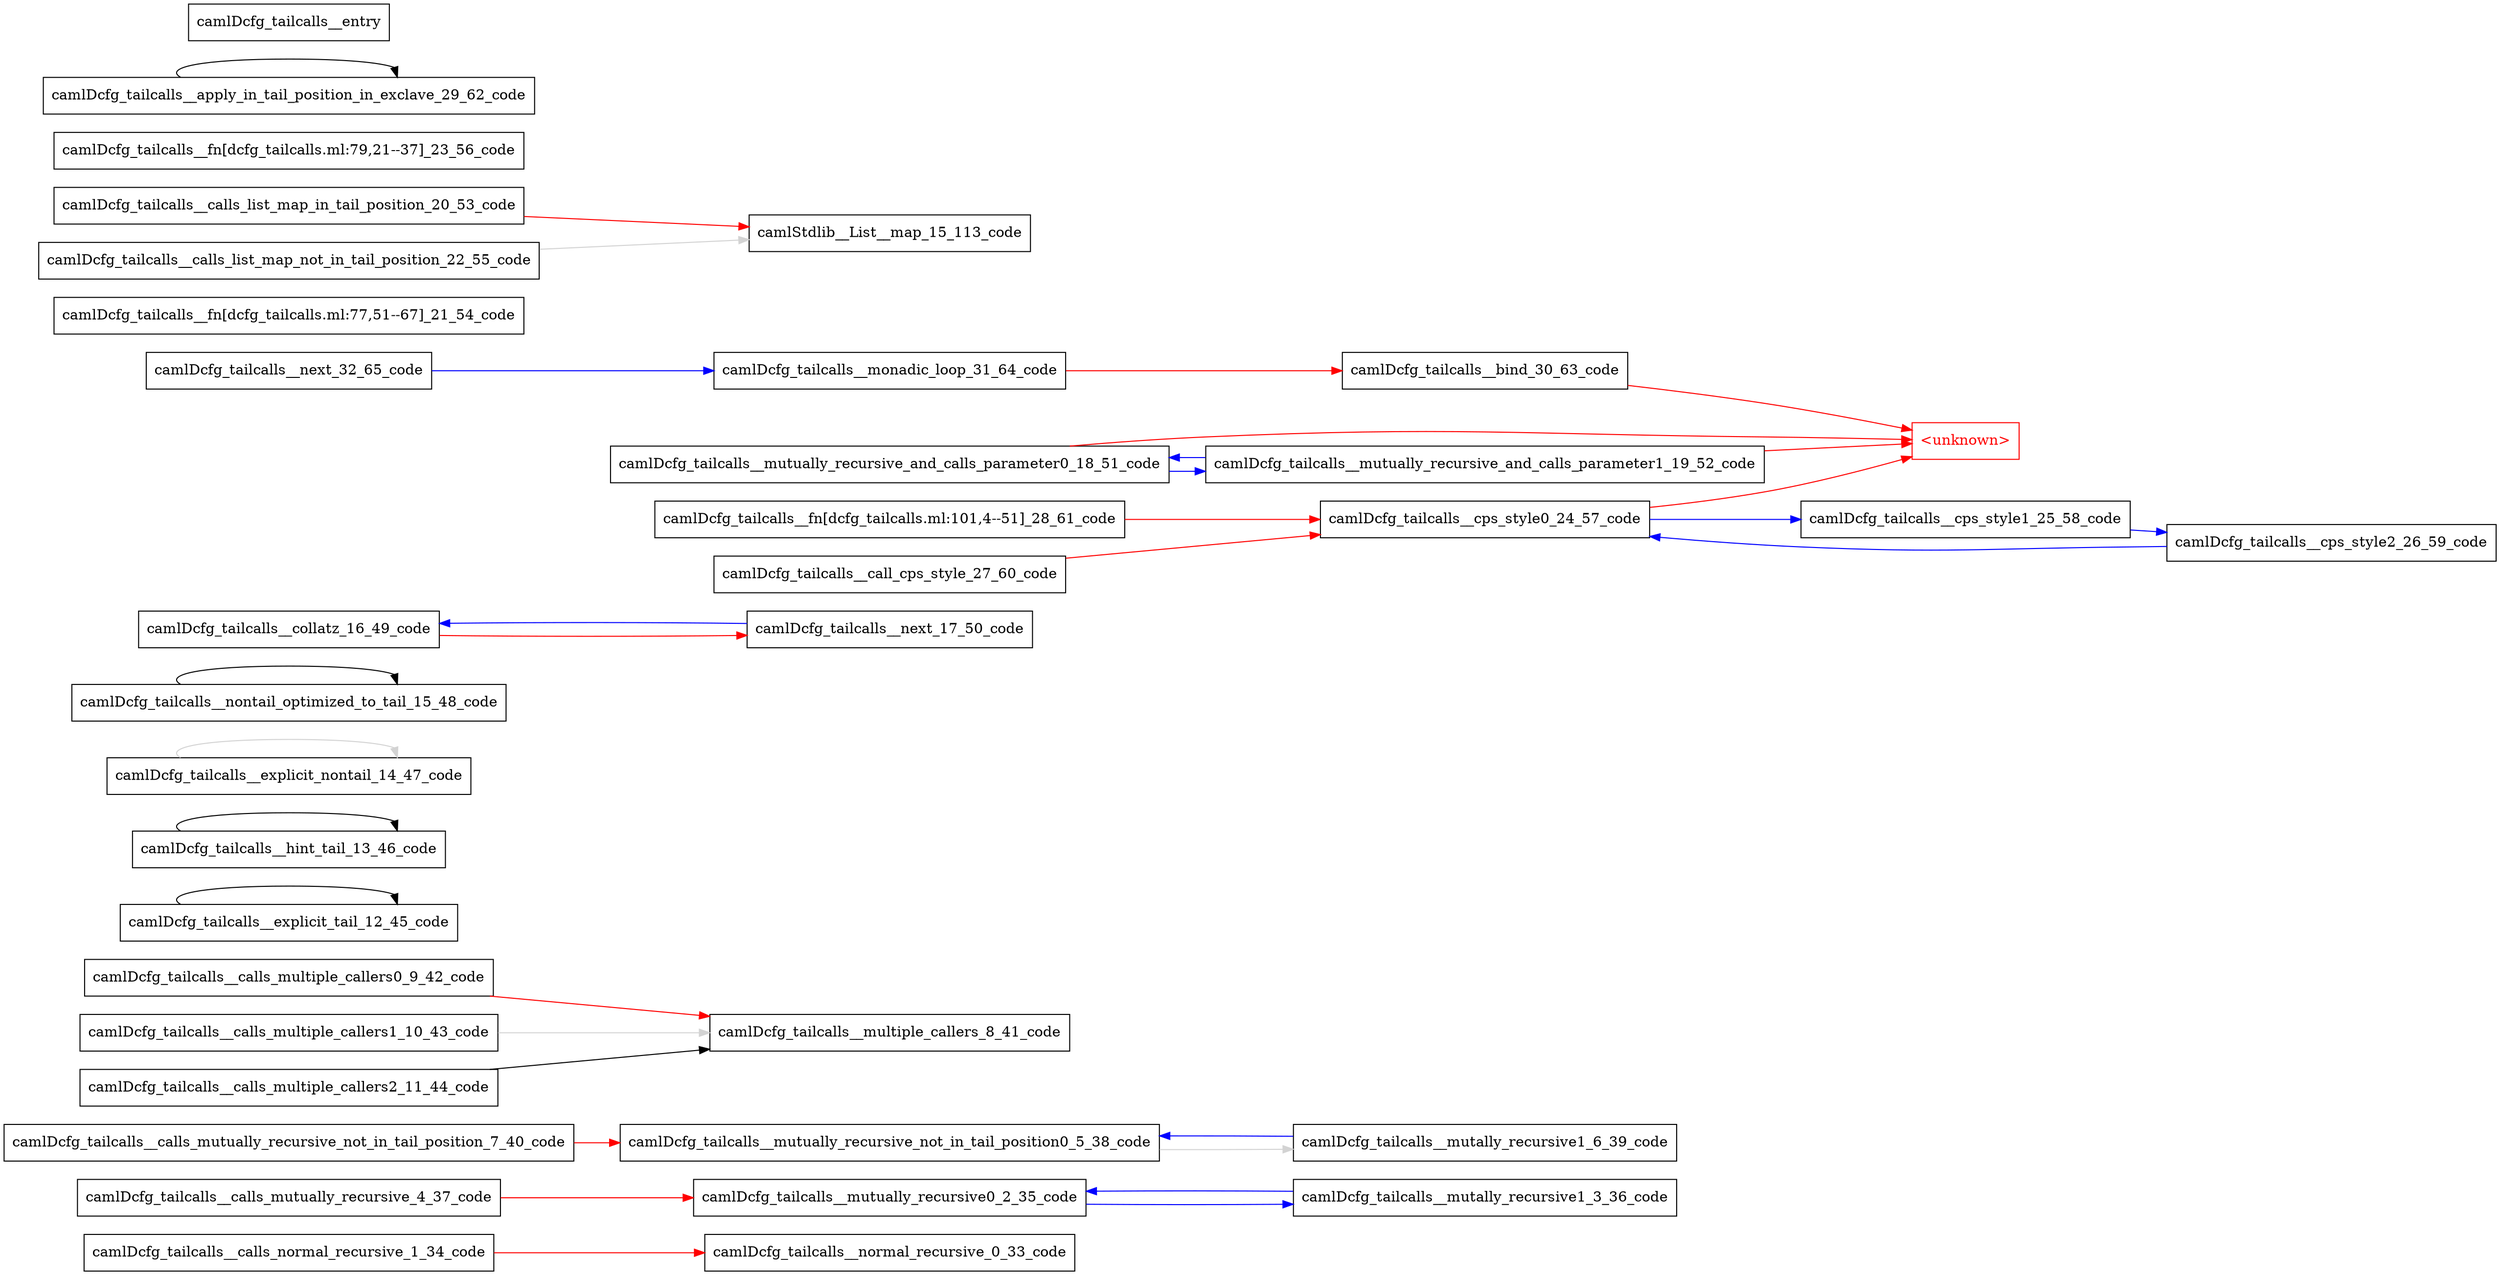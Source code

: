 strict digraph {
  rankdir=LR
  0 [label="camlDcfg_tailcalls__normal_recursive_0_33_code" shape=box color="black" fontcolor="black"]
  1 [label="camlDcfg_tailcalls__calls_normal_recursive_1_34_code" shape=box color="black" fontcolor="black"]
  1 -> 0 [color="red" style="solid"]
  2 [label="camlDcfg_tailcalls__mutually_recursive0_2_35_code" shape=box color="black" fontcolor="black"]
  2 -> 3 [color="blue" style="solid"]
  3 [label="camlDcfg_tailcalls__mutally_recursive1_3_36_code" shape=box color="black" fontcolor="black"]
  3 -> 2 [color="blue" style="solid"]
  4 [label="camlDcfg_tailcalls__calls_mutually_recursive_4_37_code" shape=box color="black" fontcolor="black"]
  4 -> 2 [color="red" style="solid"]
  5 [label="camlDcfg_tailcalls__mutually_recursive_not_in_tail_position0_5_38_code" shape=box color="black" fontcolor="black"]
  5 -> 6 [color="lightgrey" style="solid"]
  6 [label="camlDcfg_tailcalls__mutally_recursive1_6_39_code" shape=box color="black" fontcolor="black"]
  6 -> 5 [color="blue" style="solid"]
  7 [label="camlDcfg_tailcalls__calls_mutually_recursive_not_in_tail_position_7_40_code" shape=box color="black" fontcolor="black"]
  7 -> 5 [color="red" style="solid"]
  8 [label="camlDcfg_tailcalls__multiple_callers_8_41_code" shape=box color="black" fontcolor="black"]
  9 [label="camlDcfg_tailcalls__calls_multiple_callers0_9_42_code" shape=box color="black" fontcolor="black"]
  9 -> 8 [color="red" style="solid"]
  10 [label="camlDcfg_tailcalls__calls_multiple_callers1_10_43_code" shape=box color="black" fontcolor="black"]
  10 -> 8 [color="lightgrey" style="solid"]
  11 [label="camlDcfg_tailcalls__calls_multiple_callers2_11_44_code" shape=box color="black" fontcolor="black"]
  11 -> 8 [color="black" style="solid"]
  12 [label="camlDcfg_tailcalls__explicit_tail_12_45_code" shape=box color="black" fontcolor="black"]
  12 -> 12 [color="black" style="solid"]
  13 [label="camlDcfg_tailcalls__hint_tail_13_46_code" shape=box color="black" fontcolor="black"]
  13 -> 13 [color="black" style="solid"]
  14 [label="camlDcfg_tailcalls__explicit_nontail_14_47_code" shape=box color="black" fontcolor="black"]
  14 -> 14 [color="lightgrey" style="solid"]
  15 [label="camlDcfg_tailcalls__nontail_optimized_to_tail_15_48_code" shape=box color="black" fontcolor="black"]
  15 -> 15 [color="black" style="solid"]
  16 [label="camlDcfg_tailcalls__collatz_16_49_code" shape=box color="black" fontcolor="black"]
  16 -> 17 [color="red" style="solid"]
  17 [label="camlDcfg_tailcalls__next_17_50_code" shape=box color="black" fontcolor="black"]
  17 -> 16 [color="blue" style="solid"]
  18 [label="camlDcfg_tailcalls__mutually_recursive_and_calls_parameter0_18_51_code" shape=box color="black" fontcolor="black"]
  18 -> unknown [color="red" style="solid"]
  18 -> 19 [color="blue" style="solid"]
  19 [label="camlDcfg_tailcalls__mutually_recursive_and_calls_parameter1_19_52_code" shape=box color="black" fontcolor="black"]
  19 -> unknown [color="red" style="solid"]
  19 -> 18 [color="blue" style="solid"]
  20 [label="camlDcfg_tailcalls__fn[dcfg_tailcalls.ml:77,51--67]_21_54_code" shape=box color="black" fontcolor="black"]
  21 [label="camlDcfg_tailcalls__calls_list_map_in_tail_position_20_53_code" shape=box color="black" fontcolor="black"]
  21 -> 22 [color="red" style="solid"]
  22 [label="camlStdlib__List__map_15_113_code" shape=box color="black" fontcolor="black"]
  23 [label="camlDcfg_tailcalls__calls_list_map_not_in_tail_position_22_55_code" shape=box color="black" fontcolor="black"]
  23 -> 22 [color="lightgrey" style="solid"]
  24 [label="camlDcfg_tailcalls__fn[dcfg_tailcalls.ml:79,21--37]_23_56_code" shape=box color="black" fontcolor="black"]
  25 [label="camlDcfg_tailcalls__cps_style0_24_57_code" shape=box color="black" fontcolor="black"]
  25 -> 26 [color="blue" style="solid"]
  25 -> unknown [color="red" style="solid"]
  26 [label="camlDcfg_tailcalls__cps_style1_25_58_code" shape=box color="black" fontcolor="black"]
  26 -> 27 [color="blue" style="solid"]
  27 [label="camlDcfg_tailcalls__cps_style2_26_59_code" shape=box color="black" fontcolor="black"]
  27 -> 25 [color="blue" style="solid"]
  28 [label="camlDcfg_tailcalls__call_cps_style_27_60_code" shape=box color="black" fontcolor="black"]
  28 -> 25 [color="red" style="solid"]
  29 [label="camlDcfg_tailcalls__fn[dcfg_tailcalls.ml:101,4--51]_28_61_code" shape=box color="black" fontcolor="black"]
  29 -> 25 [color="red" style="solid"]
  30 [label="camlDcfg_tailcalls__apply_in_tail_position_in_exclave_29_62_code" shape=box color="black" fontcolor="black"]
  30 -> 30 [color="black" style="solid"]
  31 [label="camlDcfg_tailcalls__bind_30_63_code" shape=box color="black" fontcolor="black"]
  31 -> unknown [color="red" style="solid"]
  32 [label="camlDcfg_tailcalls__monadic_loop_31_64_code" shape=box color="black" fontcolor="black"]
  32 -> 31 [color="red" style="solid"]
  33 [label="camlDcfg_tailcalls__next_32_65_code" shape=box color="black" fontcolor="black"]
  33 -> 32 [color="blue" style="solid"]
  34 [label="camlDcfg_tailcalls__entry" shape=box color="black" fontcolor="black"]
  unknown [label="<unknown>" shape=box color="red" fontcolor="red"]
}

